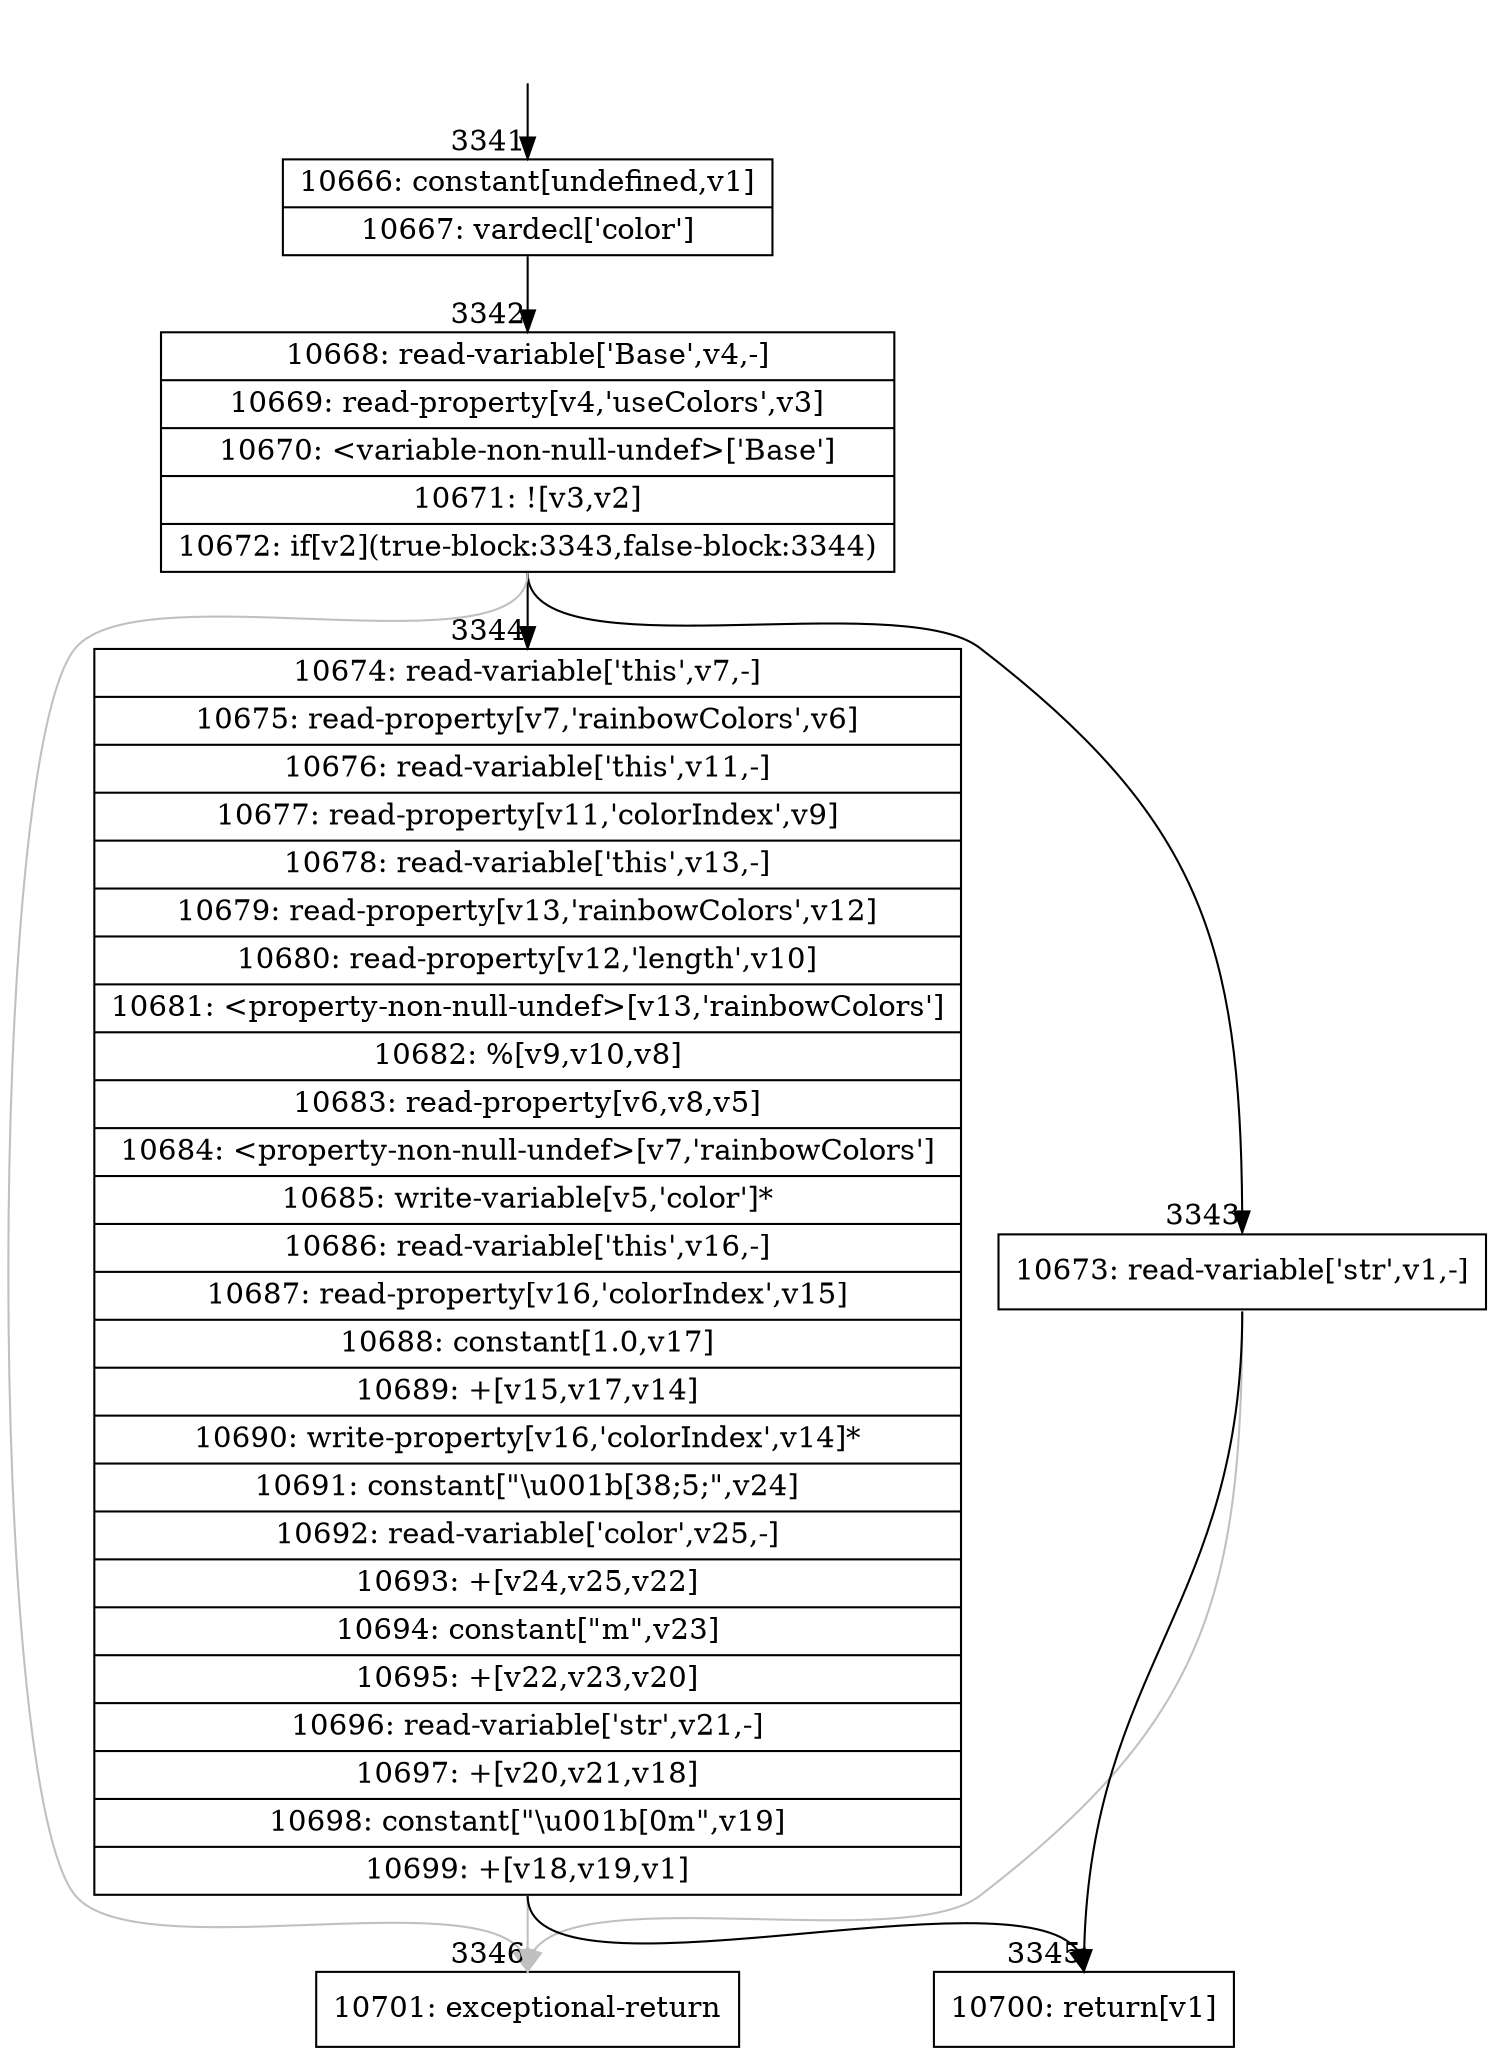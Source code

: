 digraph {
rankdir="TD"
BB_entry297[shape=none,label=""];
BB_entry297 -> BB3341 [tailport=s, headport=n, headlabel="    3341"]
BB3341 [shape=record label="{10666: constant[undefined,v1]|10667: vardecl['color']}" ] 
BB3341 -> BB3342 [tailport=s, headport=n, headlabel="      3342"]
BB3342 [shape=record label="{10668: read-variable['Base',v4,-]|10669: read-property[v4,'useColors',v3]|10670: \<variable-non-null-undef\>['Base']|10671: ![v3,v2]|10672: if[v2](true-block:3343,false-block:3344)}" ] 
BB3342 -> BB3343 [tailport=s, headport=n, headlabel="      3343"]
BB3342 -> BB3344 [tailport=s, headport=n, headlabel="      3344"]
BB3342 -> BB3346 [tailport=s, headport=n, color=gray, headlabel="      3346"]
BB3343 [shape=record label="{10673: read-variable['str',v1,-]}" ] 
BB3343 -> BB3345 [tailport=s, headport=n, headlabel="      3345"]
BB3343 -> BB3346 [tailport=s, headport=n, color=gray]
BB3344 [shape=record label="{10674: read-variable['this',v7,-]|10675: read-property[v7,'rainbowColors',v6]|10676: read-variable['this',v11,-]|10677: read-property[v11,'colorIndex',v9]|10678: read-variable['this',v13,-]|10679: read-property[v13,'rainbowColors',v12]|10680: read-property[v12,'length',v10]|10681: \<property-non-null-undef\>[v13,'rainbowColors']|10682: %[v9,v10,v8]|10683: read-property[v6,v8,v5]|10684: \<property-non-null-undef\>[v7,'rainbowColors']|10685: write-variable[v5,'color']*|10686: read-variable['this',v16,-]|10687: read-property[v16,'colorIndex',v15]|10688: constant[1.0,v17]|10689: +[v15,v17,v14]|10690: write-property[v16,'colorIndex',v14]*|10691: constant[\"\\u001b[38;5;\",v24]|10692: read-variable['color',v25,-]|10693: +[v24,v25,v22]|10694: constant[\"m\",v23]|10695: +[v22,v23,v20]|10696: read-variable['str',v21,-]|10697: +[v20,v21,v18]|10698: constant[\"\\u001b[0m\",v19]|10699: +[v18,v19,v1]}" ] 
BB3344 -> BB3345 [tailport=s, headport=n]
BB3344 -> BB3346 [tailport=s, headport=n, color=gray]
BB3345 [shape=record label="{10700: return[v1]}" ] 
BB3346 [shape=record label="{10701: exceptional-return}" ] 
//#$~ 3846
}
